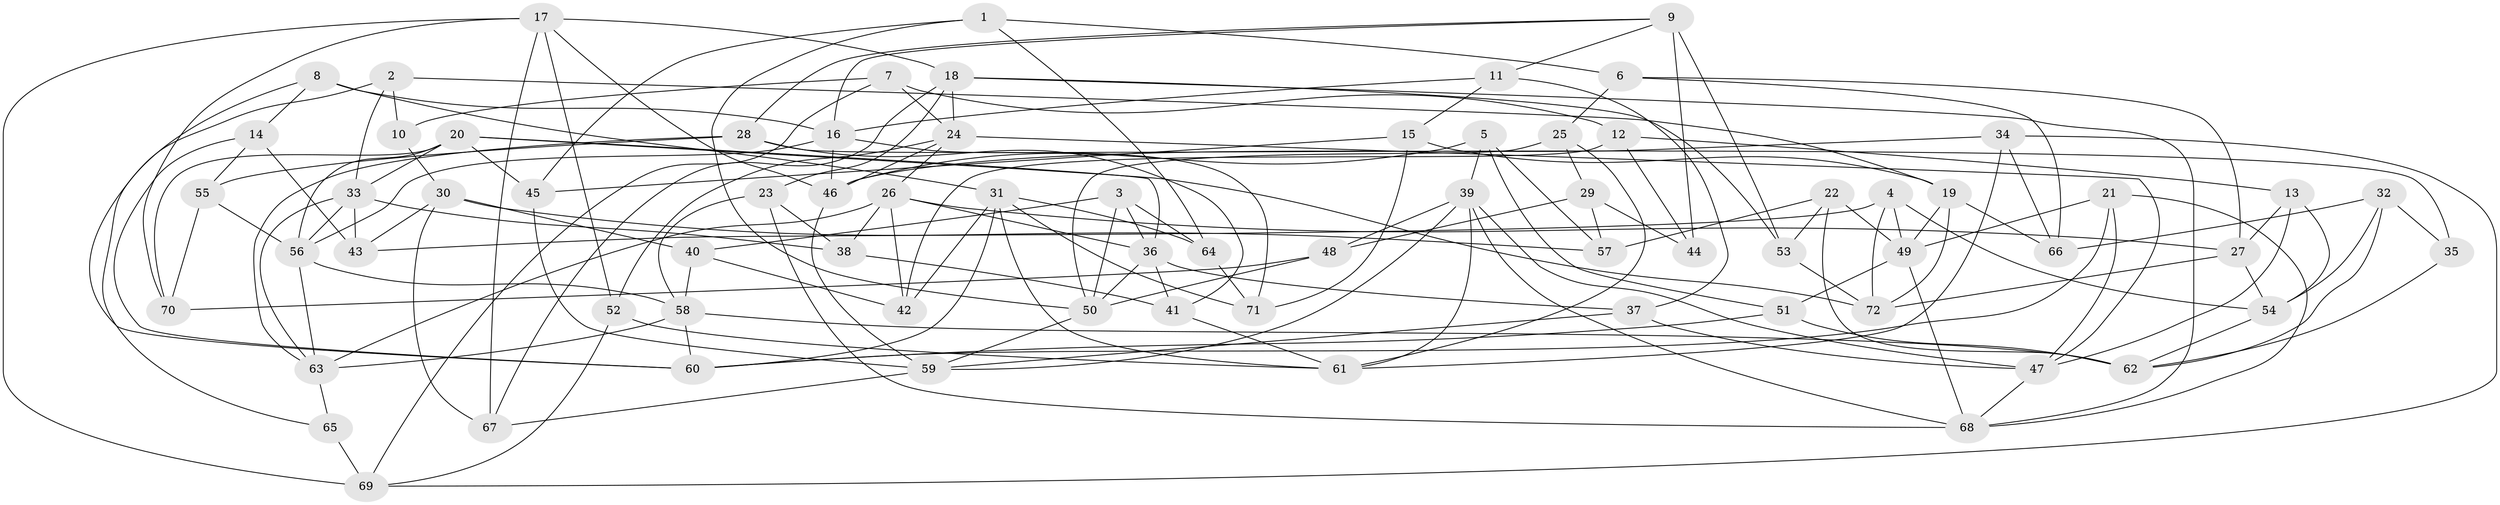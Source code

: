 // original degree distribution, {4: 1.0}
// Generated by graph-tools (version 1.1) at 2025/38/03/04/25 23:38:11]
// undirected, 72 vertices, 168 edges
graph export_dot {
  node [color=gray90,style=filled];
  1;
  2;
  3;
  4;
  5;
  6;
  7;
  8;
  9;
  10;
  11;
  12;
  13;
  14;
  15;
  16;
  17;
  18;
  19;
  20;
  21;
  22;
  23;
  24;
  25;
  26;
  27;
  28;
  29;
  30;
  31;
  32;
  33;
  34;
  35;
  36;
  37;
  38;
  39;
  40;
  41;
  42;
  43;
  44;
  45;
  46;
  47;
  48;
  49;
  50;
  51;
  52;
  53;
  54;
  55;
  56;
  57;
  58;
  59;
  60;
  61;
  62;
  63;
  64;
  65;
  66;
  67;
  68;
  69;
  70;
  71;
  72;
  1 -- 6 [weight=1.0];
  1 -- 45 [weight=1.0];
  1 -- 50 [weight=1.0];
  1 -- 64 [weight=1.0];
  2 -- 10 [weight=1.0];
  2 -- 19 [weight=1.0];
  2 -- 33 [weight=1.0];
  2 -- 65 [weight=1.0];
  3 -- 36 [weight=1.0];
  3 -- 40 [weight=1.0];
  3 -- 50 [weight=1.0];
  3 -- 64 [weight=1.0];
  4 -- 43 [weight=1.0];
  4 -- 49 [weight=1.0];
  4 -- 54 [weight=1.0];
  4 -- 72 [weight=1.0];
  5 -- 39 [weight=1.0];
  5 -- 46 [weight=1.0];
  5 -- 51 [weight=1.0];
  5 -- 57 [weight=1.0];
  6 -- 25 [weight=1.0];
  6 -- 27 [weight=1.0];
  6 -- 66 [weight=1.0];
  7 -- 10 [weight=1.0];
  7 -- 12 [weight=1.0];
  7 -- 24 [weight=1.0];
  7 -- 69 [weight=1.0];
  8 -- 14 [weight=1.0];
  8 -- 16 [weight=1.0];
  8 -- 31 [weight=1.0];
  8 -- 60 [weight=1.0];
  9 -- 11 [weight=1.0];
  9 -- 16 [weight=1.0];
  9 -- 28 [weight=1.0];
  9 -- 44 [weight=2.0];
  9 -- 53 [weight=1.0];
  10 -- 30 [weight=2.0];
  11 -- 15 [weight=1.0];
  11 -- 16 [weight=1.0];
  11 -- 37 [weight=1.0];
  12 -- 13 [weight=1.0];
  12 -- 42 [weight=1.0];
  12 -- 44 [weight=1.0];
  13 -- 27 [weight=1.0];
  13 -- 47 [weight=1.0];
  13 -- 54 [weight=1.0];
  14 -- 43 [weight=1.0];
  14 -- 55 [weight=1.0];
  14 -- 60 [weight=1.0];
  15 -- 19 [weight=1.0];
  15 -- 45 [weight=1.0];
  15 -- 71 [weight=1.0];
  16 -- 46 [weight=1.0];
  16 -- 56 [weight=1.0];
  16 -- 71 [weight=1.0];
  17 -- 18 [weight=1.0];
  17 -- 46 [weight=1.0];
  17 -- 52 [weight=1.0];
  17 -- 67 [weight=1.0];
  17 -- 69 [weight=1.0];
  17 -- 70 [weight=1.0];
  18 -- 23 [weight=1.0];
  18 -- 24 [weight=1.0];
  18 -- 53 [weight=1.0];
  18 -- 67 [weight=1.0];
  18 -- 68 [weight=1.0];
  19 -- 49 [weight=1.0];
  19 -- 66 [weight=1.0];
  19 -- 72 [weight=2.0];
  20 -- 33 [weight=1.0];
  20 -- 36 [weight=1.0];
  20 -- 45 [weight=1.0];
  20 -- 56 [weight=1.0];
  20 -- 70 [weight=1.0];
  20 -- 72 [weight=1.0];
  21 -- 47 [weight=1.0];
  21 -- 49 [weight=1.0];
  21 -- 60 [weight=1.0];
  21 -- 68 [weight=1.0];
  22 -- 49 [weight=1.0];
  22 -- 53 [weight=1.0];
  22 -- 57 [weight=1.0];
  22 -- 62 [weight=1.0];
  23 -- 38 [weight=1.0];
  23 -- 58 [weight=1.0];
  23 -- 68 [weight=1.0];
  24 -- 26 [weight=1.0];
  24 -- 46 [weight=1.0];
  24 -- 47 [weight=1.0];
  24 -- 52 [weight=1.0];
  25 -- 29 [weight=1.0];
  25 -- 50 [weight=1.0];
  25 -- 61 [weight=1.0];
  26 -- 27 [weight=1.0];
  26 -- 36 [weight=1.0];
  26 -- 38 [weight=1.0];
  26 -- 42 [weight=1.0];
  26 -- 63 [weight=1.0];
  27 -- 54 [weight=2.0];
  27 -- 72 [weight=1.0];
  28 -- 35 [weight=2.0];
  28 -- 41 [weight=1.0];
  28 -- 55 [weight=1.0];
  28 -- 63 [weight=1.0];
  29 -- 44 [weight=1.0];
  29 -- 48 [weight=1.0];
  29 -- 57 [weight=1.0];
  30 -- 40 [weight=1.0];
  30 -- 43 [weight=1.0];
  30 -- 57 [weight=1.0];
  30 -- 67 [weight=1.0];
  31 -- 42 [weight=1.0];
  31 -- 60 [weight=1.0];
  31 -- 61 [weight=1.0];
  31 -- 64 [weight=1.0];
  31 -- 71 [weight=1.0];
  32 -- 35 [weight=1.0];
  32 -- 54 [weight=1.0];
  32 -- 62 [weight=1.0];
  32 -- 66 [weight=1.0];
  33 -- 38 [weight=1.0];
  33 -- 43 [weight=1.0];
  33 -- 56 [weight=1.0];
  33 -- 63 [weight=1.0];
  34 -- 46 [weight=1.0];
  34 -- 61 [weight=1.0];
  34 -- 66 [weight=1.0];
  34 -- 69 [weight=1.0];
  35 -- 62 [weight=1.0];
  36 -- 37 [weight=1.0];
  36 -- 41 [weight=1.0];
  36 -- 50 [weight=1.0];
  37 -- 47 [weight=1.0];
  37 -- 59 [weight=1.0];
  38 -- 41 [weight=1.0];
  39 -- 47 [weight=1.0];
  39 -- 48 [weight=1.0];
  39 -- 59 [weight=1.0];
  39 -- 61 [weight=1.0];
  39 -- 68 [weight=1.0];
  40 -- 42 [weight=1.0];
  40 -- 58 [weight=1.0];
  41 -- 61 [weight=1.0];
  45 -- 59 [weight=1.0];
  46 -- 59 [weight=1.0];
  47 -- 68 [weight=1.0];
  48 -- 50 [weight=1.0];
  48 -- 70 [weight=1.0];
  49 -- 51 [weight=1.0];
  49 -- 68 [weight=1.0];
  50 -- 59 [weight=1.0];
  51 -- 60 [weight=1.0];
  51 -- 62 [weight=1.0];
  52 -- 61 [weight=1.0];
  52 -- 69 [weight=1.0];
  53 -- 72 [weight=1.0];
  54 -- 62 [weight=1.0];
  55 -- 56 [weight=1.0];
  55 -- 70 [weight=1.0];
  56 -- 58 [weight=1.0];
  56 -- 63 [weight=1.0];
  58 -- 60 [weight=1.0];
  58 -- 62 [weight=1.0];
  58 -- 63 [weight=1.0];
  59 -- 67 [weight=1.0];
  63 -- 65 [weight=1.0];
  64 -- 71 [weight=1.0];
  65 -- 69 [weight=2.0];
}
